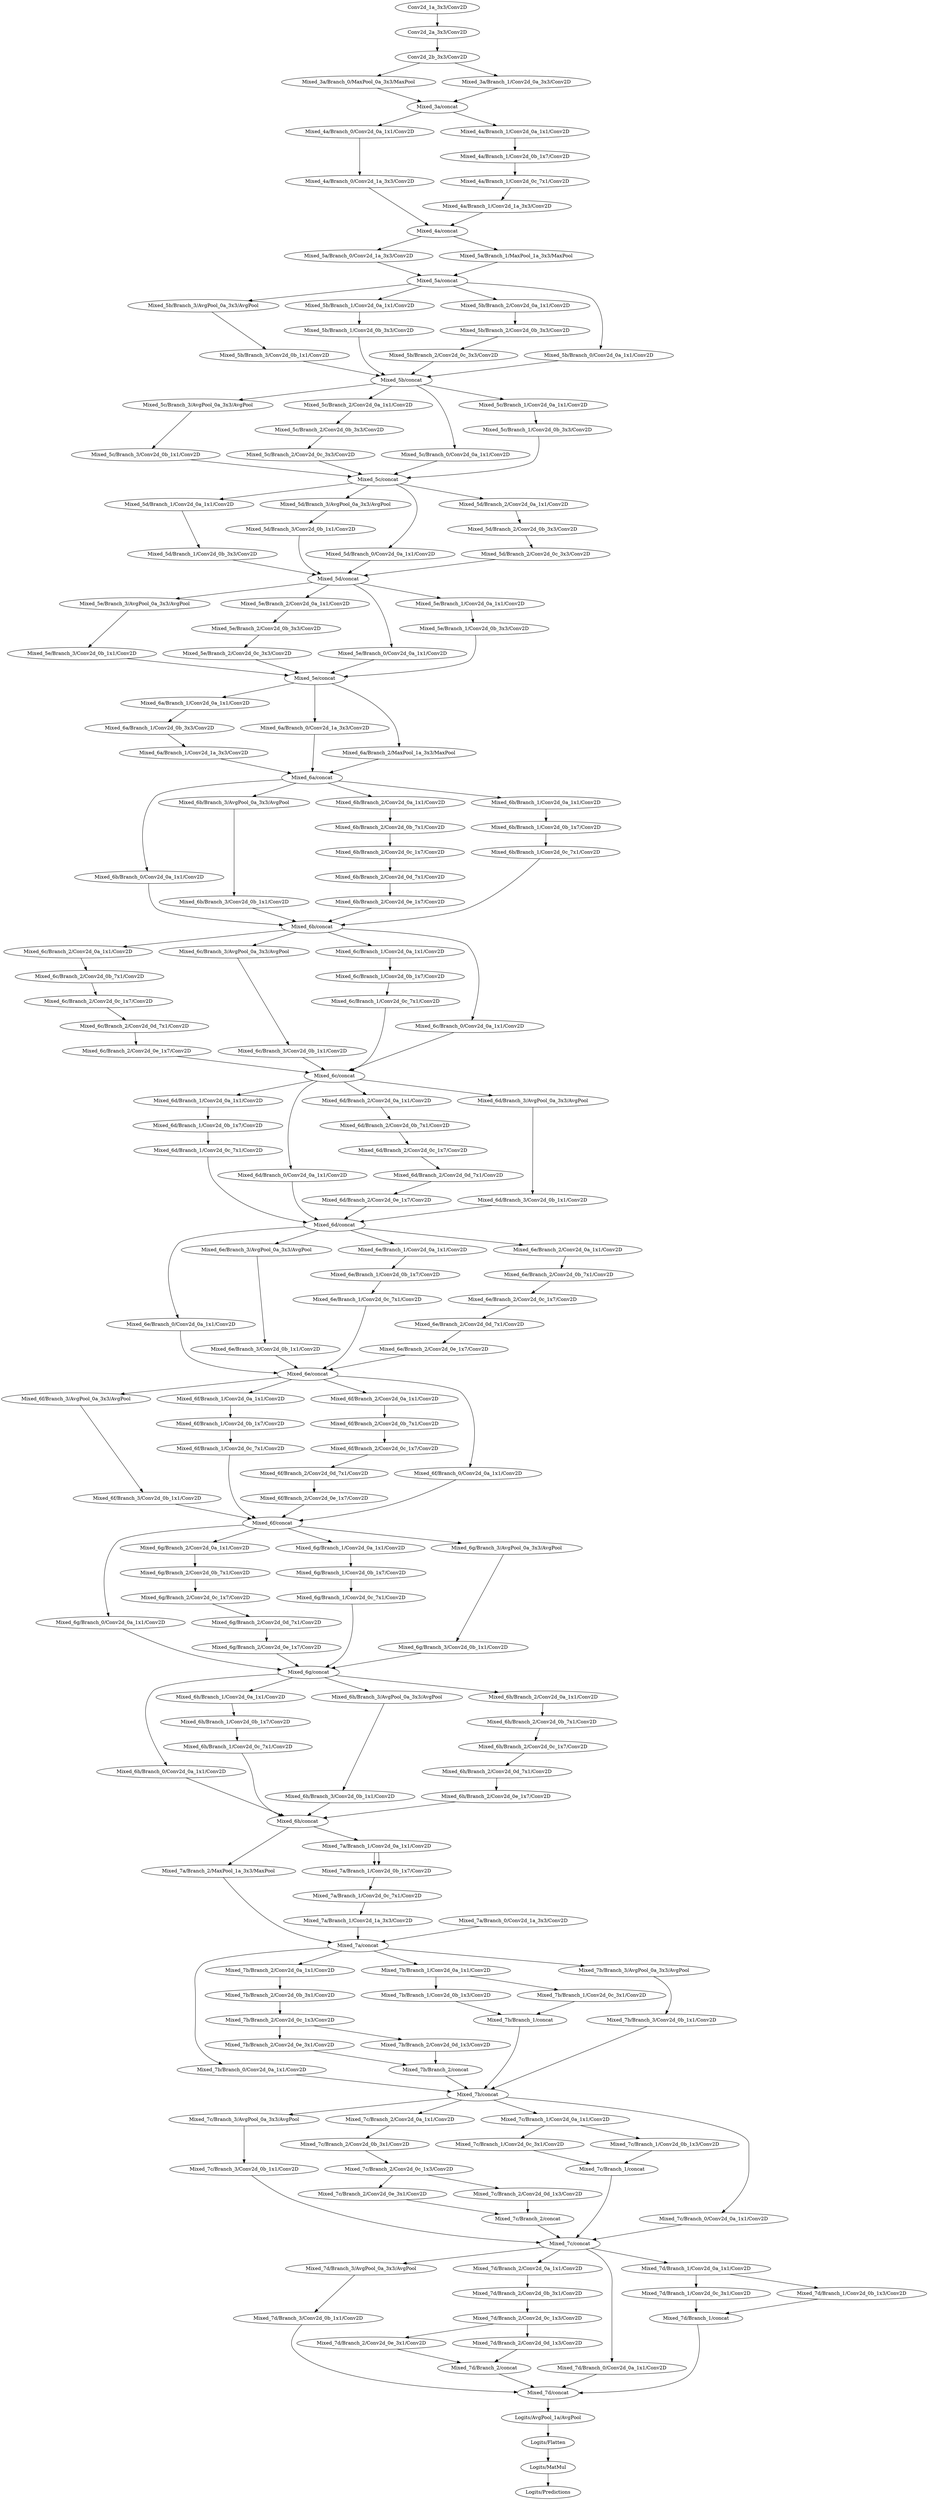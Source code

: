 digraph G {
"Conv2d_1a_3x3/Conv2D"->"Conv2d_2a_3x3/Conv2D";
"Conv2d_1a_3x3/Conv2D" [weight=2.5256];
"Conv2d_2a_3x3/Conv2D"->"Conv2d_2b_3x3/Conv2D";
"Conv2d_2a_3x3/Conv2D" [weight=6.5133636363636365];
"Conv2d_2b_3x3/Conv2D"->"Mixed_3a/Branch_0/MaxPool_0a_3x3/MaxPool";
"Conv2d_2b_3x3/Conv2D"->"Mixed_3a/Branch_1/Conv2d_0a_3x3/Conv2D";
"Conv2d_2b_3x3/Conv2D" [weight=11.092];
"Mixed_3a/Branch_0/MaxPool_0a_3x3/MaxPool"->"Mixed_3a/concat";
"Mixed_3a/Branch_0/MaxPool_0a_3x3/MaxPool" [weight=1.1518181818181819];
"Mixed_3a/Branch_1/Conv2d_0a_3x3/Conv2D"->"Mixed_3a/concat";
"Mixed_3a/Branch_1/Conv2d_0a_3x3/Conv2D" [weight=12.447181818181818];
"Mixed_3a/concat"->"Mixed_4a/Branch_0/Conv2d_0a_1x1/Conv2D";
"Mixed_3a/concat"->"Mixed_4a/Branch_1/Conv2d_0a_1x1/Conv2D";
"Mixed_3a/concat" [weight=0.458125];
"Mixed_4a/Branch_0/Conv2d_0a_1x1/Conv2D"->"Mixed_4a/Branch_0/Conv2d_1a_3x3/Conv2D";
"Mixed_4a/Branch_0/Conv2d_0a_1x1/Conv2D" [weight=4.103909090909091];
"Mixed_4a/Branch_0/Conv2d_1a_3x3/Conv2D"->"Mixed_4a/concat";
"Mixed_4a/Branch_0/Conv2d_1a_3x3/Conv2D" [weight=5.248272727272727];
"Mixed_4a/Branch_1/Conv2d_0a_1x1/Conv2D"->"Mixed_4a/Branch_1/Conv2d_0b_1x7/Conv2D";
"Mixed_4a/Branch_1/Conv2d_0a_1x1/Conv2D" [weight=4.308];
"Mixed_4a/Branch_1/Conv2d_0b_1x7/Conv2D"->"Mixed_4a/Branch_1/Conv2d_0c_7x1/Conv2D";
"Mixed_4a/Branch_1/Conv2d_0b_1x7/Conv2D" [weight=6.655363636363636];
"Mixed_4a/Branch_1/Conv2d_0c_7x1/Conv2D"->"Mixed_4a/Branch_1/Conv2d_1a_3x3/Conv2D";
"Mixed_4a/Branch_1/Conv2d_0c_7x1/Conv2D" [weight=6.491545454545455];
"Mixed_4a/Branch_1/Conv2d_1a_3x3/Conv2D"->"Mixed_4a/concat";
"Mixed_4a/Branch_1/Conv2d_1a_3x3/Conv2D" [weight=5.239];
"Mixed_4a/concat"->"Mixed_5a/Branch_0/Conv2d_1a_3x3/Conv2D";
"Mixed_4a/concat"->"Mixed_5a/Branch_1/MaxPool_1a_3x3/MaxPool";
"Mixed_4a/concat" [weight=0.6033];
"Mixed_5a/Branch_0/Conv2d_1a_3x3/Conv2D"->"Mixed_5a/concat";
"Mixed_5a/Branch_0/Conv2d_1a_3x3/Conv2D" [weight=13.013272727272728];
"Mixed_5a/Branch_1/MaxPool_1a_3x3/MaxPool"->"Mixed_5a/concat";
"Mixed_5a/Branch_1/MaxPool_1a_3x3/MaxPool" [weight=0.8670909090909091];
"Mixed_5a/concat"->"Mixed_5b/Branch_3/AvgPool_0a_3x3/AvgPool";
"Mixed_5a/concat"->"Mixed_5b/Branch_1/Conv2d_0a_1x1/Conv2D";
"Mixed_5a/concat"->"Mixed_5b/Branch_2/Conv2d_0a_1x1/Conv2D";
"Mixed_5a/concat"->"Mixed_5b/Branch_0/Conv2d_0a_1x1/Conv2D";
"Mixed_5a/concat" [weight=0.34590909090909094];
"Mixed_5b/Branch_0/Conv2d_0a_1x1/Conv2D"->"Mixed_5b/concat";
"Mixed_5b/Branch_0/Conv2d_0a_1x1/Conv2D" [weight=2.1724444444444444];
"Mixed_5b/Branch_1/Conv2d_0a_1x1/Conv2D"->"Mixed_5b/Branch_1/Conv2d_0b_3x3/Conv2D";
"Mixed_5b/Branch_1/Conv2d_0a_1x1/Conv2D" [weight=1.7078181818181817];
"Mixed_5b/Branch_1/Conv2d_0b_3x3/Conv2D"->"Mixed_5b/concat";
"Mixed_5b/Branch_1/Conv2d_0b_3x3/Conv2D" [weight=1.2412727272727273];
"Mixed_5b/Branch_2/Conv2d_0a_1x1/Conv2D"->"Mixed_5b/Branch_2/Conv2d_0b_3x3/Conv2D";
"Mixed_5b/Branch_2/Conv2d_0a_1x1/Conv2D" [weight=1.6516];
"Mixed_5b/Branch_2/Conv2d_0b_3x3/Conv2D"->"Mixed_5b/Branch_2/Conv2d_0c_3x3/Conv2D";
"Mixed_5b/Branch_2/Conv2d_0b_3x3/Conv2D" [weight=1.1783636363636363];
"Mixed_5b/Branch_2/Conv2d_0c_3x3/Conv2D"->"Mixed_5b/concat";
"Mixed_5b/Branch_2/Conv2d_0c_3x3/Conv2D" [weight=1.5547272727272727];
"Mixed_5b/Branch_3/AvgPool_0a_3x3/AvgPool"->"Mixed_5b/Branch_3/Conv2d_0b_1x1/Conv2D";
"Mixed_5b/Branch_3/AvgPool_0a_3x3/AvgPool" [weight=1.552090909090909];
"Mixed_5b/Branch_3/Conv2d_0b_1x1/Conv2D"->"Mixed_5b/concat";
"Mixed_5b/Branch_3/Conv2d_0b_1x1/Conv2D" [weight=2.308];
"Mixed_5b/concat"->"Mixed_5c/Branch_3/AvgPool_0a_3x3/AvgPool";
"Mixed_5b/concat"->"Mixed_5c/Branch_2/Conv2d_0a_1x1/Conv2D";
"Mixed_5b/concat"->"Mixed_5c/Branch_0/Conv2d_0a_1x1/Conv2D";
"Mixed_5b/concat"->"Mixed_5c/Branch_1/Conv2d_0a_1x1/Conv2D";
"Mixed_5b/concat" [weight=0.422];
"Mixed_5c/Branch_0/Conv2d_0a_1x1/Conv2D"->"Mixed_5c/concat";
"Mixed_5c/Branch_0/Conv2d_0a_1x1/Conv2D" [weight=2.0958];
"Mixed_5c/Branch_1/Conv2d_0a_1x1/Conv2D"->"Mixed_5c/Branch_1/Conv2d_0b_3x3/Conv2D";
"Mixed_5c/Branch_1/Conv2d_0a_1x1/Conv2D" [weight=1.5817999999999999];
"Mixed_5c/Branch_1/Conv2d_0b_3x3/Conv2D"->"Mixed_5c/concat";
"Mixed_5c/Branch_1/Conv2d_0b_3x3/Conv2D" [weight=1.2595454545454545];
"Mixed_5c/Branch_2/Conv2d_0a_1x1/Conv2D"->"Mixed_5c/Branch_2/Conv2d_0b_3x3/Conv2D";
"Mixed_5c/Branch_2/Conv2d_0a_1x1/Conv2D" [weight=1.5692000000000002];
"Mixed_5c/Branch_2/Conv2d_0b_3x3/Conv2D"->"Mixed_5c/Branch_2/Conv2d_0c_3x3/Conv2D";
"Mixed_5c/Branch_2/Conv2d_0b_3x3/Conv2D" [weight=1.210090909090909];
"Mixed_5c/Branch_2/Conv2d_0c_3x3/Conv2D"->"Mixed_5c/concat";
"Mixed_5c/Branch_2/Conv2d_0c_3x3/Conv2D" [weight=1.5811818181818182];
"Mixed_5c/Branch_3/AvgPool_0a_3x3/AvgPool"->"Mixed_5c/Branch_3/Conv2d_0b_1x1/Conv2D";
"Mixed_5c/Branch_3/AvgPool_0a_3x3/AvgPool" [weight=1.514909090909091];
"Mixed_5c/Branch_3/Conv2d_0b_1x1/Conv2D"->"Mixed_5c/concat";
"Mixed_5c/Branch_3/Conv2d_0b_1x1/Conv2D" [weight=2.517];
"Mixed_5c/concat"->"Mixed_5d/Branch_1/Conv2d_0a_1x1/Conv2D";
"Mixed_5c/concat"->"Mixed_5d/Branch_3/AvgPool_0a_3x3/AvgPool";
"Mixed_5c/concat"->"Mixed_5d/Branch_0/Conv2d_0a_1x1/Conv2D";
"Mixed_5c/concat"->"Mixed_5d/Branch_2/Conv2d_0a_1x1/Conv2D";
"Mixed_5c/concat" [weight=0.43];
"Mixed_5d/Branch_0/Conv2d_0a_1x1/Conv2D"->"Mixed_5d/concat";
"Mixed_5d/Branch_0/Conv2d_0a_1x1/Conv2D" [weight=2.0952727272727274];
"Mixed_5d/Branch_1/Conv2d_0a_1x1/Conv2D"->"Mixed_5d/Branch_1/Conv2d_0b_3x3/Conv2D";
"Mixed_5d/Branch_1/Conv2d_0a_1x1/Conv2D" [weight=1.6020999999999999];
"Mixed_5d/Branch_1/Conv2d_0b_3x3/Conv2D"->"Mixed_5d/concat";
"Mixed_5d/Branch_1/Conv2d_0b_3x3/Conv2D" [weight=1.2507272727272727];
"Mixed_5d/Branch_2/Conv2d_0a_1x1/Conv2D"->"Mixed_5d/Branch_2/Conv2d_0b_3x3/Conv2D";
"Mixed_5d/Branch_2/Conv2d_0a_1x1/Conv2D" [weight=1.6653636363636362];
"Mixed_5d/Branch_2/Conv2d_0b_3x3/Conv2D"->"Mixed_5d/Branch_2/Conv2d_0c_3x3/Conv2D";
"Mixed_5d/Branch_2/Conv2d_0b_3x3/Conv2D" [weight=1.2325];
"Mixed_5d/Branch_2/Conv2d_0c_3x3/Conv2D"->"Mixed_5d/concat";
"Mixed_5d/Branch_2/Conv2d_0c_3x3/Conv2D" [weight=1.6028181818181817];
"Mixed_5d/Branch_3/AvgPool_0a_3x3/AvgPool"->"Mixed_5d/Branch_3/Conv2d_0b_1x1/Conv2D";
"Mixed_5d/Branch_3/AvgPool_0a_3x3/AvgPool" [weight=1.5232727272727273];
"Mixed_5d/Branch_3/Conv2d_0b_1x1/Conv2D"->"Mixed_5d/concat";
"Mixed_5d/Branch_3/Conv2d_0b_1x1/Conv2D" [weight=2.1236363636363635];
"Mixed_5d/concat"->"Mixed_5e/Branch_3/AvgPool_0a_3x3/AvgPool";
"Mixed_5d/concat"->"Mixed_5e/Branch_2/Conv2d_0a_1x1/Conv2D";
"Mixed_5d/concat"->"Mixed_5e/Branch_0/Conv2d_0a_1x1/Conv2D";
"Mixed_5d/concat"->"Mixed_5e/Branch_1/Conv2d_0a_1x1/Conv2D";
"Mixed_5d/concat" [weight=0.4238888888888889];
"Mixed_5e/Branch_0/Conv2d_0a_1x1/Conv2D"->"Mixed_5e/concat";
"Mixed_5e/Branch_0/Conv2d_0a_1x1/Conv2D" [weight=2.1085];
"Mixed_5e/Branch_1/Conv2d_0a_1x1/Conv2D"->"Mixed_5e/Branch_1/Conv2d_0b_3x3/Conv2D";
"Mixed_5e/Branch_1/Conv2d_0a_1x1/Conv2D" [weight=1.6272727272727272];
"Mixed_5e/Branch_1/Conv2d_0b_3x3/Conv2D"->"Mixed_5e/concat";
"Mixed_5e/Branch_1/Conv2d_0b_3x3/Conv2D" [weight=1.2013];
"Mixed_5e/Branch_2/Conv2d_0a_1x1/Conv2D"->"Mixed_5e/Branch_2/Conv2d_0b_3x3/Conv2D";
"Mixed_5e/Branch_2/Conv2d_0a_1x1/Conv2D" [weight=1.644090909090909];
"Mixed_5e/Branch_2/Conv2d_0b_3x3/Conv2D"->"Mixed_5e/Branch_2/Conv2d_0c_3x3/Conv2D";
"Mixed_5e/Branch_2/Conv2d_0b_3x3/Conv2D" [weight=1.1991818181818183];
"Mixed_5e/Branch_2/Conv2d_0c_3x3/Conv2D"->"Mixed_5e/concat";
"Mixed_5e/Branch_2/Conv2d_0c_3x3/Conv2D" [weight=1.5307272727272727];
"Mixed_5e/Branch_3/AvgPool_0a_3x3/AvgPool"->"Mixed_5e/Branch_3/Conv2d_0b_1x1/Conv2D";
"Mixed_5e/Branch_3/AvgPool_0a_3x3/AvgPool" [weight=1.507];
"Mixed_5e/Branch_3/Conv2d_0b_1x1/Conv2D"->"Mixed_5e/concat";
"Mixed_5e/Branch_3/Conv2d_0b_1x1/Conv2D" [weight=2.225909090909091];
"Mixed_5e/concat"->"Mixed_6a/Branch_1/Conv2d_0a_1x1/Conv2D";
"Mixed_5e/concat"->"Mixed_6a/Branch_0/Conv2d_1a_3x3/Conv2D";
"Mixed_5e/concat"->"Mixed_6a/Branch_2/MaxPool_1a_3x3/MaxPool";
"Mixed_5e/concat" [weight=0.3946363636363636];
"Mixed_6a/Branch_0/Conv2d_1a_3x3/Conv2D"->"Mixed_6a/concat";
"Mixed_6a/Branch_0/Conv2d_1a_3x3/Conv2D" [weight=12.630181818181818];
"Mixed_6a/Branch_1/Conv2d_0a_1x1/Conv2D"->"Mixed_6a/Branch_1/Conv2d_0b_3x3/Conv2D";
"Mixed_6a/Branch_1/Conv2d_0a_1x1/Conv2D" [weight=3.981909090909091];
"Mixed_6a/Branch_1/Conv2d_0b_3x3/Conv2D"->"Mixed_6a/Branch_1/Conv2d_1a_3x3/Conv2D";
"Mixed_6a/Branch_1/Conv2d_0b_3x3/Conv2D" [weight=5.030090909090909];
"Mixed_6a/Branch_1/Conv2d_1a_3x3/Conv2D"->"Mixed_6a/concat";
"Mixed_6a/Branch_1/Conv2d_1a_3x3/Conv2D" [weight=4.588181818181818];
"Mixed_6a/Branch_2/MaxPool_1a_3x3/MaxPool"->"Mixed_6a/concat";
"Mixed_6a/Branch_2/MaxPool_1a_3x3/MaxPool" [weight=0.5532];
"Mixed_6a/concat"->"Mixed_6b/Branch_0/Conv2d_0a_1x1/Conv2D";
"Mixed_6a/concat"->"Mixed_6b/Branch_3/AvgPool_0a_3x3/AvgPool";
"Mixed_6a/concat"->"Mixed_6b/Branch_2/Conv2d_0a_1x1/Conv2D";
"Mixed_6a/concat"->"Mixed_6b/Branch_1/Conv2d_0a_1x1/Conv2D";
"Mixed_6a/concat" [weight=0.38572727272727275];
"Mixed_6b/Branch_0/Conv2d_0a_1x1/Conv2D"->"Mixed_6b/concat";
"Mixed_6b/Branch_0/Conv2d_0a_1x1/Conv2D" [weight=3.948090909090909];
"Mixed_6b/Branch_1/Conv2d_0a_1x1/Conv2D"->"Mixed_6b/Branch_1/Conv2d_0b_1x7/Conv2D";
"Mixed_6b/Branch_1/Conv2d_0a_1x1/Conv2D" [weight=2.3086363636363636];
"Mixed_6b/Branch_1/Conv2d_0b_1x7/Conv2D"->"Mixed_6b/Branch_1/Conv2d_0c_7x1/Conv2D";
"Mixed_6b/Branch_1/Conv2d_0b_1x7/Conv2D" [weight=2.005];
"Mixed_6b/Branch_1/Conv2d_0c_7x1/Conv2D"->"Mixed_6b/concat";
"Mixed_6b/Branch_1/Conv2d_0c_7x1/Conv2D" [weight=2.4658];
"Mixed_6b/Branch_2/Conv2d_0a_1x1/Conv2D"->"Mixed_6b/Branch_2/Conv2d_0b_7x1/Conv2D";
"Mixed_6b/Branch_2/Conv2d_0a_1x1/Conv2D" [weight=2.3024545454545455];
"Mixed_6b/Branch_2/Conv2d_0b_7x1/Conv2D"->"Mixed_6b/Branch_2/Conv2d_0c_1x7/Conv2D";
"Mixed_6b/Branch_2/Conv2d_0b_7x1/Conv2D" [weight=1.713];
"Mixed_6b/Branch_2/Conv2d_0c_1x7/Conv2D"->"Mixed_6b/Branch_2/Conv2d_0d_7x1/Conv2D";
"Mixed_6b/Branch_2/Conv2d_0c_1x7/Conv2D" [weight=1.911090909090909];
"Mixed_6b/Branch_2/Conv2d_0d_7x1/Conv2D"->"Mixed_6b/Branch_2/Conv2d_0e_1x7/Conv2D";
"Mixed_6b/Branch_2/Conv2d_0d_7x1/Conv2D" [weight=2.201181818181818];
"Mixed_6b/Branch_2/Conv2d_0e_1x7/Conv2D"->"Mixed_6b/concat";
"Mixed_6b/Branch_2/Conv2d_0e_1x7/Conv2D" [weight=2.429818181818182];
"Mixed_6b/Branch_3/AvgPool_0a_3x3/AvgPool"->"Mixed_6b/Branch_3/Conv2d_0b_1x1/Conv2D";
"Mixed_6b/Branch_3/AvgPool_0a_3x3/AvgPool" [weight=1.1021818181818182];
"Mixed_6b/Branch_3/Conv2d_0b_1x1/Conv2D"->"Mixed_6b/concat";
"Mixed_6b/Branch_3/Conv2d_0b_1x1/Conv2D" [weight=1.4831818181818182];
"Mixed_6b/concat"->"Mixed_6c/Branch_2/Conv2d_0a_1x1/Conv2D";
"Mixed_6b/concat"->"Mixed_6c/Branch_3/AvgPool_0a_3x3/AvgPool";
"Mixed_6b/concat"->"Mixed_6c/Branch_1/Conv2d_0a_1x1/Conv2D";
"Mixed_6b/concat"->"Mixed_6c/Branch_0/Conv2d_0a_1x1/Conv2D";
"Mixed_6b/concat" [weight=0.41409090909090907];
"Mixed_6c/Branch_0/Conv2d_0a_1x1/Conv2D"->"Mixed_6c/concat";
"Mixed_6c/Branch_0/Conv2d_0a_1x1/Conv2D" [weight=3.924818181818182];
"Mixed_6c/Branch_1/Conv2d_0a_1x1/Conv2D"->"Mixed_6c/Branch_1/Conv2d_0b_1x7/Conv2D";
"Mixed_6c/Branch_1/Conv2d_0a_1x1/Conv2D" [weight=2.360818181818182];
"Mixed_6c/Branch_1/Conv2d_0b_1x7/Conv2D"->"Mixed_6c/Branch_1/Conv2d_0c_7x1/Conv2D";
"Mixed_6c/Branch_1/Conv2d_0b_1x7/Conv2D" [weight=1.923];
"Mixed_6c/Branch_1/Conv2d_0c_7x1/Conv2D"->"Mixed_6c/concat";
"Mixed_6c/Branch_1/Conv2d_0c_7x1/Conv2D" [weight=2.447090909090909];
"Mixed_6c/Branch_2/Conv2d_0a_1x1/Conv2D"->"Mixed_6c/Branch_2/Conv2d_0b_7x1/Conv2D";
"Mixed_6c/Branch_2/Conv2d_0a_1x1/Conv2D" [weight=2.372909090909091];
"Mixed_6c/Branch_2/Conv2d_0b_7x1/Conv2D"->"Mixed_6c/Branch_2/Conv2d_0c_1x7/Conv2D";
"Mixed_6c/Branch_2/Conv2d_0b_7x1/Conv2D" [weight=1.721];
"Mixed_6c/Branch_2/Conv2d_0c_1x7/Conv2D"->"Mixed_6c/Branch_2/Conv2d_0d_7x1/Conv2D";
"Mixed_6c/Branch_2/Conv2d_0c_1x7/Conv2D" [weight=1.929909090909091];
"Mixed_6c/Branch_2/Conv2d_0d_7x1/Conv2D"->"Mixed_6c/Branch_2/Conv2d_0e_1x7/Conv2D";
"Mixed_6c/Branch_2/Conv2d_0d_7x1/Conv2D" [weight=2.2115454545454547];
"Mixed_6c/Branch_2/Conv2d_0e_1x7/Conv2D"->"Mixed_6c/concat";
"Mixed_6c/Branch_2/Conv2d_0e_1x7/Conv2D" [weight=2.4523636363636365];
"Mixed_6c/Branch_3/AvgPool_0a_3x3/AvgPool"->"Mixed_6c/Branch_3/Conv2d_0b_1x1/Conv2D";
"Mixed_6c/Branch_3/AvgPool_0a_3x3/AvgPool" [weight=1.1098181818181818];
"Mixed_6c/Branch_3/Conv2d_0b_1x1/Conv2D"->"Mixed_6c/concat";
"Mixed_6c/Branch_3/Conv2d_0b_1x1/Conv2D" [weight=1.5273636363636363];
"Mixed_6c/concat"->"Mixed_6d/Branch_1/Conv2d_0a_1x1/Conv2D";
"Mixed_6c/concat"->"Mixed_6d/Branch_0/Conv2d_0a_1x1/Conv2D";
"Mixed_6c/concat"->"Mixed_6d/Branch_2/Conv2d_0a_1x1/Conv2D";
"Mixed_6c/concat"->"Mixed_6d/Branch_3/AvgPool_0a_3x3/AvgPool";
"Mixed_6c/concat" [weight=0.4343636363636364];
"Mixed_6d/Branch_0/Conv2d_0a_1x1/Conv2D"->"Mixed_6d/concat";
"Mixed_6d/Branch_0/Conv2d_0a_1x1/Conv2D" [weight=3.848909090909091];
"Mixed_6d/Branch_1/Conv2d_0a_1x1/Conv2D"->"Mixed_6d/Branch_1/Conv2d_0b_1x7/Conv2D";
"Mixed_6d/Branch_1/Conv2d_0a_1x1/Conv2D" [weight=2.34];
"Mixed_6d/Branch_1/Conv2d_0b_1x7/Conv2D"->"Mixed_6d/Branch_1/Conv2d_0c_7x1/Conv2D";
"Mixed_6d/Branch_1/Conv2d_0b_1x7/Conv2D" [weight=1.9834545454545456];
"Mixed_6d/Branch_1/Conv2d_0c_7x1/Conv2D"->"Mixed_6d/concat";
"Mixed_6d/Branch_1/Conv2d_0c_7x1/Conv2D" [weight=2.5462727272727275];
"Mixed_6d/Branch_2/Conv2d_0a_1x1/Conv2D"->"Mixed_6d/Branch_2/Conv2d_0b_7x1/Conv2D";
"Mixed_6d/Branch_2/Conv2d_0a_1x1/Conv2D" [weight=2.3984545454545456];
"Mixed_6d/Branch_2/Conv2d_0b_7x1/Conv2D"->"Mixed_6d/Branch_2/Conv2d_0c_1x7/Conv2D";
"Mixed_6d/Branch_2/Conv2d_0b_7x1/Conv2D" [weight=1.7468181818181818];
"Mixed_6d/Branch_2/Conv2d_0c_1x7/Conv2D"->"Mixed_6d/Branch_2/Conv2d_0d_7x1/Conv2D";
"Mixed_6d/Branch_2/Conv2d_0c_1x7/Conv2D" [weight=1.9545454545454546];
"Mixed_6d/Branch_2/Conv2d_0d_7x1/Conv2D"->"Mixed_6d/Branch_2/Conv2d_0e_1x7/Conv2D";
"Mixed_6d/Branch_2/Conv2d_0d_7x1/Conv2D" [weight=2.2027272727272726];
"Mixed_6d/Branch_2/Conv2d_0e_1x7/Conv2D"->"Mixed_6d/concat";
"Mixed_6d/Branch_2/Conv2d_0e_1x7/Conv2D" [weight=2.482];
"Mixed_6d/Branch_3/AvgPool_0a_3x3/AvgPool"->"Mixed_6d/Branch_3/Conv2d_0b_1x1/Conv2D";
"Mixed_6d/Branch_3/AvgPool_0a_3x3/AvgPool" [weight=1.1333636363636364];
"Mixed_6d/Branch_3/Conv2d_0b_1x1/Conv2D"->"Mixed_6d/concat";
"Mixed_6d/Branch_3/Conv2d_0b_1x1/Conv2D" [weight=1.4768181818181818];
"Mixed_6d/concat"->"Mixed_6e/Branch_0/Conv2d_0a_1x1/Conv2D";
"Mixed_6d/concat"->"Mixed_6e/Branch_3/AvgPool_0a_3x3/AvgPool";
"Mixed_6d/concat"->"Mixed_6e/Branch_1/Conv2d_0a_1x1/Conv2D";
"Mixed_6d/concat"->"Mixed_6e/Branch_2/Conv2d_0a_1x1/Conv2D";
"Mixed_6d/concat" [weight=0.45936363636363636];
"Mixed_6e/Branch_0/Conv2d_0a_1x1/Conv2D"->"Mixed_6e/concat";
"Mixed_6e/Branch_0/Conv2d_0a_1x1/Conv2D" [weight=3.881818181818182];
"Mixed_6e/Branch_1/Conv2d_0a_1x1/Conv2D"->"Mixed_6e/Branch_1/Conv2d_0b_1x7/Conv2D";
"Mixed_6e/Branch_1/Conv2d_0a_1x1/Conv2D" [weight=2.360818181818182];
"Mixed_6e/Branch_1/Conv2d_0b_1x7/Conv2D"->"Mixed_6e/Branch_1/Conv2d_0c_7x1/Conv2D";
"Mixed_6e/Branch_1/Conv2d_0b_1x7/Conv2D" [weight=1.956909090909091];
"Mixed_6e/Branch_1/Conv2d_0c_7x1/Conv2D"->"Mixed_6e/concat";
"Mixed_6e/Branch_1/Conv2d_0c_7x1/Conv2D" [weight=2.492181818181818];
"Mixed_6e/Branch_2/Conv2d_0a_1x1/Conv2D"->"Mixed_6e/Branch_2/Conv2d_0b_7x1/Conv2D";
"Mixed_6e/Branch_2/Conv2d_0a_1x1/Conv2D" [weight=2.4814545454545454];
"Mixed_6e/Branch_2/Conv2d_0b_7x1/Conv2D"->"Mixed_6e/Branch_2/Conv2d_0c_1x7/Conv2D";
"Mixed_6e/Branch_2/Conv2d_0b_7x1/Conv2D" [weight=1.7464545454545455];
"Mixed_6e/Branch_2/Conv2d_0c_1x7/Conv2D"->"Mixed_6e/Branch_2/Conv2d_0d_7x1/Conv2D";
"Mixed_6e/Branch_2/Conv2d_0c_1x7/Conv2D" [weight=1.9838181818181817];
"Mixed_6e/Branch_2/Conv2d_0d_7x1/Conv2D"->"Mixed_6e/Branch_2/Conv2d_0e_1x7/Conv2D";
"Mixed_6e/Branch_2/Conv2d_0d_7x1/Conv2D" [weight=2.2223636363636365];
"Mixed_6e/Branch_2/Conv2d_0e_1x7/Conv2D"->"Mixed_6e/concat";
"Mixed_6e/Branch_2/Conv2d_0e_1x7/Conv2D" [weight=2.456909090909091];
"Mixed_6e/Branch_3/AvgPool_0a_3x3/AvgPool"->"Mixed_6e/Branch_3/Conv2d_0b_1x1/Conv2D";
"Mixed_6e/Branch_3/AvgPool_0a_3x3/AvgPool" [weight=1.1232727272727272];
"Mixed_6e/Branch_3/Conv2d_0b_1x1/Conv2D"->"Mixed_6e/concat";
"Mixed_6e/Branch_3/Conv2d_0b_1x1/Conv2D" [weight=1.4858181818181817];
"Mixed_6e/concat"->"Mixed_6f/Branch_3/AvgPool_0a_3x3/AvgPool";
"Mixed_6e/concat"->"Mixed_6f/Branch_1/Conv2d_0a_1x1/Conv2D";
"Mixed_6e/concat"->"Mixed_6f/Branch_2/Conv2d_0a_1x1/Conv2D";
"Mixed_6e/concat"->"Mixed_6f/Branch_0/Conv2d_0a_1x1/Conv2D";
"Mixed_6e/concat" [weight=0.4393636363636364];
"Mixed_6f/Branch_0/Conv2d_0a_1x1/Conv2D"->"Mixed_6f/concat";
"Mixed_6f/Branch_0/Conv2d_0a_1x1/Conv2D" [weight=3.830090909090909];
"Mixed_6f/Branch_1/Conv2d_0a_1x1/Conv2D"->"Mixed_6f/Branch_1/Conv2d_0b_1x7/Conv2D";
"Mixed_6f/Branch_1/Conv2d_0a_1x1/Conv2D" [weight=2.3933636363636364];
"Mixed_6f/Branch_1/Conv2d_0b_1x7/Conv2D"->"Mixed_6f/Branch_1/Conv2d_0c_7x1/Conv2D";
"Mixed_6f/Branch_1/Conv2d_0b_1x7/Conv2D" [weight=2.0085454545454544];
"Mixed_6f/Branch_1/Conv2d_0c_7x1/Conv2D"->"Mixed_6f/concat";
"Mixed_6f/Branch_1/Conv2d_0c_7x1/Conv2D" [weight=2.5054545454545454];
"Mixed_6f/Branch_2/Conv2d_0a_1x1/Conv2D"->"Mixed_6f/Branch_2/Conv2d_0b_7x1/Conv2D";
"Mixed_6f/Branch_2/Conv2d_0a_1x1/Conv2D" [weight=2.4428181818181818];
"Mixed_6f/Branch_2/Conv2d_0b_7x1/Conv2D"->"Mixed_6f/Branch_2/Conv2d_0c_1x7/Conv2D";
"Mixed_6f/Branch_2/Conv2d_0b_7x1/Conv2D" [weight=1.7459];
"Mixed_6f/Branch_2/Conv2d_0c_1x7/Conv2D"->"Mixed_6f/Branch_2/Conv2d_0d_7x1/Conv2D";
"Mixed_6f/Branch_2/Conv2d_0c_1x7/Conv2D" [weight=1.9613636363636362];
"Mixed_6f/Branch_2/Conv2d_0d_7x1/Conv2D"->"Mixed_6f/Branch_2/Conv2d_0e_1x7/Conv2D";
"Mixed_6f/Branch_2/Conv2d_0d_7x1/Conv2D" [weight=2.2593636363636365];
"Mixed_6f/Branch_2/Conv2d_0e_1x7/Conv2D"->"Mixed_6f/concat";
"Mixed_6f/Branch_2/Conv2d_0e_1x7/Conv2D" [weight=2.474181818181818];
"Mixed_6f/Branch_3/AvgPool_0a_3x3/AvgPool"->"Mixed_6f/Branch_3/Conv2d_0b_1x1/Conv2D";
"Mixed_6f/Branch_3/AvgPool_0a_3x3/AvgPool" [weight=1.1235454545454544];
"Mixed_6f/Branch_3/Conv2d_0b_1x1/Conv2D"->"Mixed_6f/concat";
"Mixed_6f/Branch_3/Conv2d_0b_1x1/Conv2D" [weight=1.5223636363636364];
"Mixed_6f/concat"->"Mixed_6g/Branch_0/Conv2d_0a_1x1/Conv2D";
"Mixed_6f/concat"->"Mixed_6g/Branch_2/Conv2d_0a_1x1/Conv2D";
"Mixed_6f/concat"->"Mixed_6g/Branch_1/Conv2d_0a_1x1/Conv2D";
"Mixed_6f/concat"->"Mixed_6g/Branch_3/AvgPool_0a_3x3/AvgPool";
"Mixed_6f/concat" [weight=0.458];
"Mixed_6g/Branch_0/Conv2d_0a_1x1/Conv2D"->"Mixed_6g/concat";
"Mixed_6g/Branch_0/Conv2d_0a_1x1/Conv2D" [weight=3.931909090909091];
"Mixed_6g/Branch_1/Conv2d_0a_1x1/Conv2D"->"Mixed_6g/Branch_1/Conv2d_0b_1x7/Conv2D";
"Mixed_6g/Branch_1/Conv2d_0a_1x1/Conv2D" [weight=2.3534545454545457];
"Mixed_6g/Branch_1/Conv2d_0b_1x7/Conv2D"->"Mixed_6g/Branch_1/Conv2d_0c_7x1/Conv2D";
"Mixed_6g/Branch_1/Conv2d_0b_1x7/Conv2D" [weight=1.9696363636363636];
"Mixed_6g/Branch_1/Conv2d_0c_7x1/Conv2D"->"Mixed_6g/concat";
"Mixed_6g/Branch_1/Conv2d_0c_7x1/Conv2D" [weight=2.4875454545454545];
"Mixed_6g/Branch_2/Conv2d_0a_1x1/Conv2D"->"Mixed_6g/Branch_2/Conv2d_0b_7x1/Conv2D";
"Mixed_6g/Branch_2/Conv2d_0a_1x1/Conv2D" [weight=2.4263636363636363];
"Mixed_6g/Branch_2/Conv2d_0b_7x1/Conv2D"->"Mixed_6g/Branch_2/Conv2d_0c_1x7/Conv2D";
"Mixed_6g/Branch_2/Conv2d_0b_7x1/Conv2D" [weight=1.7448181818181818];
"Mixed_6g/Branch_2/Conv2d_0c_1x7/Conv2D"->"Mixed_6g/Branch_2/Conv2d_0d_7x1/Conv2D";
"Mixed_6g/Branch_2/Conv2d_0c_1x7/Conv2D" [weight=1.9522727272727272];
"Mixed_6g/Branch_2/Conv2d_0d_7x1/Conv2D"->"Mixed_6g/Branch_2/Conv2d_0e_1x7/Conv2D";
"Mixed_6g/Branch_2/Conv2d_0d_7x1/Conv2D" [weight=2.240090909090909];
"Mixed_6g/Branch_2/Conv2d_0e_1x7/Conv2D"->"Mixed_6g/concat";
"Mixed_6g/Branch_2/Conv2d_0e_1x7/Conv2D" [weight=2.48];
"Mixed_6g/Branch_3/AvgPool_0a_3x3/AvgPool"->"Mixed_6g/Branch_3/Conv2d_0b_1x1/Conv2D";
"Mixed_6g/Branch_3/AvgPool_0a_3x3/AvgPool" [weight=1.1216363636363638];
"Mixed_6g/Branch_3/Conv2d_0b_1x1/Conv2D"->"Mixed_6g/concat";
"Mixed_6g/Branch_3/Conv2d_0b_1x1/Conv2D" [weight=1.5186363636363638];
"Mixed_6g/concat"->"Mixed_6h/Branch_0/Conv2d_0a_1x1/Conv2D";
"Mixed_6g/concat"->"Mixed_6h/Branch_1/Conv2d_0a_1x1/Conv2D";
"Mixed_6g/concat"->"Mixed_6h/Branch_3/AvgPool_0a_3x3/AvgPool";
"Mixed_6g/concat"->"Mixed_6h/Branch_2/Conv2d_0a_1x1/Conv2D";
"Mixed_6g/concat" [weight=0.45436363636363636];
"Mixed_6h/Branch_0/Conv2d_0a_1x1/Conv2D"->"Mixed_6h/concat";
"Mixed_6h/Branch_0/Conv2d_0a_1x1/Conv2D" [weight=3.889909090909091];
"Mixed_6h/Branch_1/Conv2d_0a_1x1/Conv2D"->"Mixed_6h/Branch_1/Conv2d_0b_1x7/Conv2D";
"Mixed_6h/Branch_1/Conv2d_0a_1x1/Conv2D" [weight=2.3904545454545456];
"Mixed_6h/Branch_1/Conv2d_0b_1x7/Conv2D"->"Mixed_6h/Branch_1/Conv2d_0c_7x1/Conv2D";
"Mixed_6h/Branch_1/Conv2d_0b_1x7/Conv2D" [weight=1.9665454545454546];
"Mixed_6h/Branch_1/Conv2d_0c_7x1/Conv2D"->"Mixed_6h/concat";
"Mixed_6h/Branch_1/Conv2d_0c_7x1/Conv2D" [weight=2.5214545454545454];
"Mixed_6h/Branch_2/Conv2d_0a_1x1/Conv2D"->"Mixed_6h/Branch_2/Conv2d_0b_7x1/Conv2D";
"Mixed_6h/Branch_2/Conv2d_0a_1x1/Conv2D" [weight=2.436818181818182];
"Mixed_6h/Branch_2/Conv2d_0b_7x1/Conv2D"->"Mixed_6h/Branch_2/Conv2d_0c_1x7/Conv2D";
"Mixed_6h/Branch_2/Conv2d_0b_7x1/Conv2D" [weight=1.787909090909091];
"Mixed_6h/Branch_2/Conv2d_0c_1x7/Conv2D"->"Mixed_6h/Branch_2/Conv2d_0d_7x1/Conv2D";
"Mixed_6h/Branch_2/Conv2d_0c_1x7/Conv2D" [weight=1.9587272727272727];
"Mixed_6h/Branch_2/Conv2d_0d_7x1/Conv2D"->"Mixed_6h/Branch_2/Conv2d_0e_1x7/Conv2D";
"Mixed_6h/Branch_2/Conv2d_0d_7x1/Conv2D" [weight=2.2607272727272725];
"Mixed_6h/Branch_2/Conv2d_0e_1x7/Conv2D"->"Mixed_6h/concat";
"Mixed_6h/Branch_2/Conv2d_0e_1x7/Conv2D" [weight=2.486818181818182];
"Mixed_6h/Branch_3/AvgPool_0a_3x3/AvgPool"->"Mixed_6h/Branch_3/Conv2d_0b_1x1/Conv2D";
"Mixed_6h/Branch_3/AvgPool_0a_3x3/AvgPool" [weight=1.1477272727272727];
"Mixed_6h/Branch_3/Conv2d_0b_1x1/Conv2D"->"Mixed_6h/concat";
"Mixed_6h/Branch_3/Conv2d_0b_1x1/Conv2D" [weight=1.5531818181818182];
"Mixed_6h/concat"->"Mixed_7a/Branch_2/MaxPool_1a_3x3/MaxPool";
"Mixed_6h/concat"->"Mixed_7a/Branch_1/Conv2d_0a_1x1/Conv2D";
"Mixed_6h/concat" [weight=0.4123636363636364];
"Mixed_7a/Branch_1/Conv2d_0a_1x1/Conv2D"->"Mixed_7a/Branch_1/Conv2d_0b_1x7/Conv2D";
"Mixed_7a/Branch_1/Conv2d_0a_1x1/Conv2D" [weight=2.3682];
"Mixed_7a/Branch_0/Conv2d_1a_3x3/Conv2D"->"Mixed_7a/concat";
"Mixed_7a/Branch_0/Conv2d_1a_3x3/Conv2D" [weight=0.7599090909090909];
"Mixed_7a/Branch_1/Conv2d_0a_1x1/Conv2D"->"Mixed_7a/Branch_1/Conv2d_0b_1x7/Conv2D";
"Mixed_7a/Branch_1/Conv2d_0a_1x1/Conv2D" [weight=2.3682];
"Mixed_7a/Branch_1/Conv2d_0b_1x7/Conv2D"->"Mixed_7a/Branch_1/Conv2d_0c_7x1/Conv2D";
"Mixed_7a/Branch_1/Conv2d_0b_1x7/Conv2D" [weight=2.807909090909091];
"Mixed_7a/Branch_1/Conv2d_0c_7x1/Conv2D"->"Mixed_7a/Branch_1/Conv2d_1a_3x3/Conv2D";
"Mixed_7a/Branch_1/Conv2d_0c_7x1/Conv2D" [weight=3.377];
"Mixed_7a/Branch_1/Conv2d_1a_3x3/Conv2D"->"Mixed_7a/concat";
"Mixed_7a/Branch_1/Conv2d_1a_3x3/Conv2D" [weight=1.9213636363636362];
"Mixed_7a/Branch_2/MaxPool_1a_3x3/MaxPool"->"Mixed_7a/concat";
"Mixed_7a/Branch_2/MaxPool_1a_3x3/MaxPool" [weight=0.36172727272727273];
"Mixed_7a/concat"->"Mixed_7b/Branch_0/Conv2d_0a_1x1/Conv2D";
"Mixed_7a/concat"->"Mixed_7b/Branch_2/Conv2d_0a_1x1/Conv2D";
"Mixed_7a/concat"->"Mixed_7b/Branch_1/Conv2d_0a_1x1/Conv2D";
"Mixed_7a/concat"->"Mixed_7b/Branch_3/AvgPool_0a_3x3/AvgPool";
"Mixed_7a/concat" [weight=0.19640000000000002];
"Mixed_7b/Branch_0/Conv2d_0a_1x1/Conv2D"->"Mixed_7b/concat";
"Mixed_7b/Branch_0/Conv2d_0a_1x1/Conv2D" [weight=0.8420909090909091];
"Mixed_7b/Branch_1/Conv2d_0a_1x1/Conv2D"->"Mixed_7b/Branch_1/Conv2d_0b_1x3/Conv2D";
"Mixed_7b/Branch_1/Conv2d_0a_1x1/Conv2D"->"Mixed_7b/Branch_1/Conv2d_0c_3x1/Conv2D";
"Mixed_7b/Branch_1/Conv2d_0a_1x1/Conv2D" [weight=1.289909090909091];
"Mixed_7b/Branch_1/Conv2d_0b_1x3/Conv2D"->"Mixed_7b/Branch_1/concat";
"Mixed_7b/Branch_1/Conv2d_0b_1x3/Conv2D" [weight=0.6531818181818181];
"Mixed_7b/Branch_1/Conv2d_0c_3x1/Conv2D"->"Mixed_7b/Branch_1/concat";
"Mixed_7b/Branch_1/Conv2d_0c_3x1/Conv2D" [weight=0.6481818181818181];
"Mixed_7b/Branch_1/concat"->"Mixed_7b/concat";
"Mixed_7b/Branch_1/concat" [weight=0.07845454545454546];
"Mixed_7b/Branch_2/Conv2d_0a_1x1/Conv2D"->"Mixed_7b/Branch_2/Conv2d_0b_3x1/Conv2D";
"Mixed_7b/Branch_2/Conv2d_0a_1x1/Conv2D" [weight=1.2628181818181818];
"Mixed_7b/Branch_2/Conv2d_0b_3x1/Conv2D"->"Mixed_7b/Branch_2/Conv2d_0c_1x3/Conv2D";
"Mixed_7b/Branch_2/Conv2d_0b_3x1/Conv2D" [weight=0.9588181818181819];
"Mixed_7b/Branch_2/Conv2d_0c_1x3/Conv2D"->"Mixed_7b/Branch_2/Conv2d_0e_3x1/Conv2D";
"Mixed_7b/Branch_2/Conv2d_0c_1x3/Conv2D"->"Mixed_7b/Branch_2/Conv2d_0d_1x3/Conv2D";
"Mixed_7b/Branch_2/Conv2d_0c_1x3/Conv2D" [weight=1.1888181818181818];
"Mixed_7b/Branch_2/Conv2d_0d_1x3/Conv2D"->"Mixed_7b/Branch_2/concat";
"Mixed_7b/Branch_2/Conv2d_0d_1x3/Conv2D" [weight=0.7734545454545455];
"Mixed_7b/Branch_2/Conv2d_0e_3x1/Conv2D"->"Mixed_7b/Branch_2/concat";
"Mixed_7b/Branch_2/Conv2d_0e_3x1/Conv2D" [weight=0.7655454545454545];
"Mixed_7b/Branch_2/concat"->"Mixed_7b/concat";
"Mixed_7b/Branch_2/concat" [weight=0.0760909090909091];
"Mixed_7b/Branch_3/AvgPool_0a_3x3/AvgPool"->"Mixed_7b/Branch_3/Conv2d_0b_1x1/Conv2D";
"Mixed_7b/Branch_3/AvgPool_0a_3x3/AvgPool" [weight=0.40145454545454545];
"Mixed_7b/Branch_3/Conv2d_0b_1x1/Conv2D"->"Mixed_7b/concat";
"Mixed_7b/Branch_3/Conv2d_0b_1x1/Conv2D" [weight=0.788];
"Mixed_7b/concat"->"Mixed_7c/Branch_3/AvgPool_0a_3x3/AvgPool";
"Mixed_7b/concat"->"Mixed_7c/Branch_2/Conv2d_0a_1x1/Conv2D";
"Mixed_7b/concat"->"Mixed_7c/Branch_1/Conv2d_0a_1x1/Conv2D";
"Mixed_7b/concat"->"Mixed_7c/Branch_0/Conv2d_0a_1x1/Conv2D";
"Mixed_7b/concat" [weight=0.197];
"Mixed_7c/Branch_0/Conv2d_0a_1x1/Conv2D"->"Mixed_7c/concat";
"Mixed_7c/Branch_0/Conv2d_0a_1x1/Conv2D" [weight=0.7795454545454545];
"Mixed_7c/Branch_1/Conv2d_0a_1x1/Conv2D"->"Mixed_7c/Branch_1/Conv2d_0c_3x1/Conv2D";
"Mixed_7c/Branch_1/Conv2d_0a_1x1/Conv2D"->"Mixed_7c/Branch_1/Conv2d_0b_1x3/Conv2D";
"Mixed_7c/Branch_1/Conv2d_0a_1x1/Conv2D" [weight=1.2137272727272728];
"Mixed_7c/Branch_1/Conv2d_0b_1x3/Conv2D"->"Mixed_7c/Branch_1/concat";
"Mixed_7c/Branch_1/Conv2d_0b_1x3/Conv2D" [weight=0.633];
"Mixed_7c/Branch_1/Conv2d_0c_3x1/Conv2D"->"Mixed_7c/Branch_1/concat";
"Mixed_7c/Branch_1/Conv2d_0c_3x1/Conv2D" [weight=0.612];
"Mixed_7c/Branch_1/concat"->"Mixed_7c/concat";
"Mixed_7c/Branch_1/concat" [weight=0.0752];
"Mixed_7c/Branch_2/Conv2d_0a_1x1/Conv2D"->"Mixed_7c/Branch_2/Conv2d_0b_3x1/Conv2D";
"Mixed_7c/Branch_2/Conv2d_0a_1x1/Conv2D" [weight=1.238090909090909];
"Mixed_7c/Branch_2/Conv2d_0b_3x1/Conv2D"->"Mixed_7c/Branch_2/Conv2d_0c_1x3/Conv2D";
"Mixed_7c/Branch_2/Conv2d_0b_3x1/Conv2D" [weight=0.9626363636363636];
"Mixed_7c/Branch_2/Conv2d_0c_1x3/Conv2D"->"Mixed_7c/Branch_2/Conv2d_0e_3x1/Conv2D";
"Mixed_7c/Branch_2/Conv2d_0c_1x3/Conv2D"->"Mixed_7c/Branch_2/Conv2d_0d_1x3/Conv2D";
"Mixed_7c/Branch_2/Conv2d_0c_1x3/Conv2D" [weight=1.182090909090909];
"Mixed_7c/Branch_2/Conv2d_0d_1x3/Conv2D"->"Mixed_7c/Branch_2/concat";
"Mixed_7c/Branch_2/Conv2d_0d_1x3/Conv2D" [weight=0.7657272727272727];
"Mixed_7c/Branch_2/Conv2d_0e_3x1/Conv2D"->"Mixed_7c/Branch_2/concat";
"Mixed_7c/Branch_2/Conv2d_0e_3x1/Conv2D" [weight=0.7655454545454545];
"Mixed_7c/Branch_2/concat"->"Mixed_7c/concat";
"Mixed_7c/Branch_2/concat" [weight=0.07572727272727274];
"Mixed_7c/Branch_3/AvgPool_0a_3x3/AvgPool"->"Mixed_7c/Branch_3/Conv2d_0b_1x1/Conv2D";
"Mixed_7c/Branch_3/AvgPool_0a_3x3/AvgPool" [weight=0.40545454545454546];
"Mixed_7c/Branch_3/Conv2d_0b_1x1/Conv2D"->"Mixed_7c/concat";
"Mixed_7c/Branch_3/Conv2d_0b_1x1/Conv2D" [weight=0.7963636363636364];
"Mixed_7c/concat"->"Mixed_7d/Branch_3/AvgPool_0a_3x3/AvgPool";
"Mixed_7c/concat"->"Mixed_7d/Branch_2/Conv2d_0a_1x1/Conv2D";
"Mixed_7c/concat"->"Mixed_7d/Branch_0/Conv2d_0a_1x1/Conv2D";
"Mixed_7c/concat"->"Mixed_7d/Branch_1/Conv2d_0a_1x1/Conv2D";
"Mixed_7c/concat" [weight=0.19954545454545453];
"Mixed_7d/Branch_0/Conv2d_0a_1x1/Conv2D"->"Mixed_7d/concat";
"Mixed_7d/Branch_0/Conv2d_0a_1x1/Conv2D" [weight=0.7931818181818181];
"Mixed_7d/Branch_1/Conv2d_0a_1x1/Conv2D"->"Mixed_7d/Branch_1/Conv2d_0c_3x1/Conv2D";
"Mixed_7d/Branch_1/Conv2d_0a_1x1/Conv2D"->"Mixed_7d/Branch_1/Conv2d_0b_1x3/Conv2D";
"Mixed_7d/Branch_1/Conv2d_0a_1x1/Conv2D" [weight=1.207909090909091];
"Mixed_7d/Branch_1/Conv2d_0b_1x3/Conv2D"->"Mixed_7d/Branch_1/concat";
"Mixed_7d/Branch_1/Conv2d_0b_1x3/Conv2D" [weight=0.6360909090909092];
"Mixed_7d/Branch_1/Conv2d_0c_3x1/Conv2D"->"Mixed_7d/Branch_1/concat";
"Mixed_7d/Branch_1/Conv2d_0c_3x1/Conv2D" [weight=0.6162727272727273];
"Mixed_7d/Branch_1/concat"->"Mixed_7d/concat";
"Mixed_7d/Branch_1/concat" [weight=0.0747];
"Mixed_7d/Branch_2/Conv2d_0a_1x1/Conv2D"->"Mixed_7d/Branch_2/Conv2d_0b_3x1/Conv2D";
"Mixed_7d/Branch_2/Conv2d_0a_1x1/Conv2D" [weight=1.2535454545454545];
"Mixed_7d/Branch_2/Conv2d_0b_3x1/Conv2D"->"Mixed_7d/Branch_2/Conv2d_0c_1x3/Conv2D";
"Mixed_7d/Branch_2/Conv2d_0b_3x1/Conv2D" [weight=0.9586363636363636];
"Mixed_7d/Branch_2/Conv2d_0c_1x3/Conv2D"->"Mixed_7d/Branch_2/Conv2d_0e_3x1/Conv2D";
"Mixed_7d/Branch_2/Conv2d_0c_1x3/Conv2D"->"Mixed_7d/Branch_2/Conv2d_0d_1x3/Conv2D";
"Mixed_7d/Branch_2/Conv2d_0c_1x3/Conv2D" [weight=1.1782727272727274];
"Mixed_7d/Branch_2/Conv2d_0d_1x3/Conv2D"->"Mixed_7d/Branch_2/concat";
"Mixed_7d/Branch_2/Conv2d_0d_1x3/Conv2D" [weight=0.769];
"Mixed_7d/Branch_2/Conv2d_0e_3x1/Conv2D"->"Mixed_7d/Branch_2/concat";
"Mixed_7d/Branch_2/Conv2d_0e_3x1/Conv2D" [weight=0.7684545454545455];
"Mixed_7d/Branch_2/concat"->"Mixed_7d/concat";
"Mixed_7d/Branch_2/concat" [weight=0.0750909090909091];
"Mixed_7d/Branch_3/AvgPool_0a_3x3/AvgPool"->"Mixed_7d/Branch_3/Conv2d_0b_1x1/Conv2D";
"Mixed_7d/Branch_3/AvgPool_0a_3x3/AvgPool" [weight=0.408];
"Mixed_7d/Branch_3/Conv2d_0b_1x1/Conv2D"->"Mixed_7d/concat";
"Mixed_7d/Branch_3/Conv2d_0b_1x1/Conv2D" [weight=0.7825454545454545];
"Mixed_7d/concat"->"Logits/AvgPool_1a/AvgPool";
"Mixed_7d/concat" [weight=0.2059090909090909];
"Logits/AvgPool_1a/AvgPool"->"Logits/Flatten";
"Logits/AvgPool_1a/AvgPool" [weight=0.2289090909090909];
"Logits/Flatten"->"Logits/MatMul";
"Logits/Flatten" [weight=0.053909090909090907];
"Logits/MatMul"->"Logits/Predictions";
"Logits/MatMul" [weight=0.3205454545454546];
"Logits/Predictions" [weight=0.0174];
}